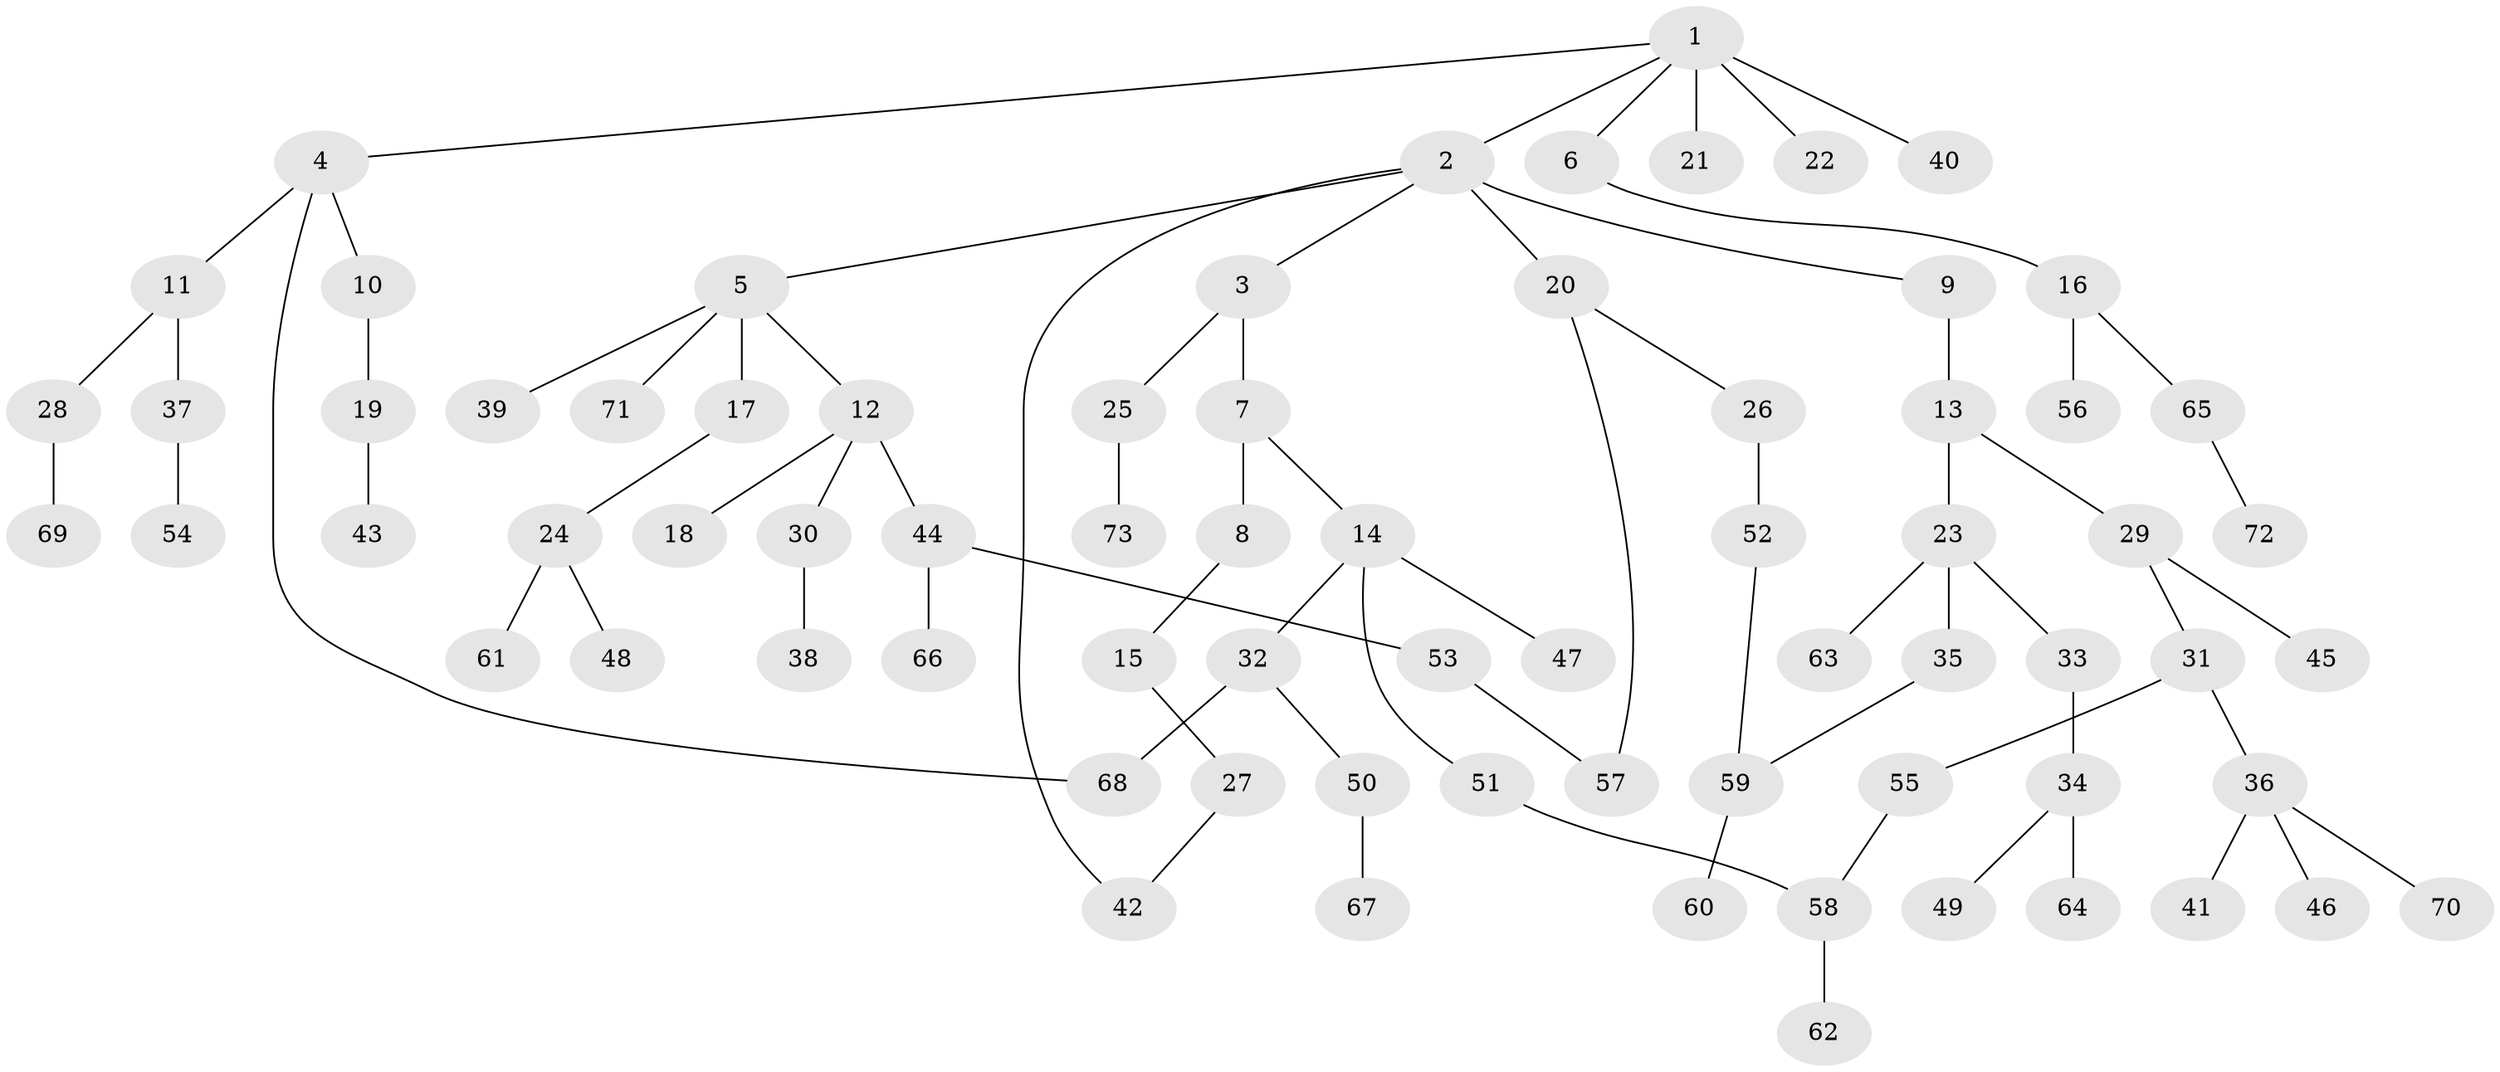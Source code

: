 // original degree distribution, {5: 0.0547945205479452, 4: 0.06164383561643835, 6: 0.02054794520547945, 3: 0.17123287671232876, 2: 0.2054794520547945, 1: 0.4863013698630137}
// Generated by graph-tools (version 1.1) at 2025/34/03/09/25 02:34:04]
// undirected, 73 vertices, 77 edges
graph export_dot {
graph [start="1"]
  node [color=gray90,style=filled];
  1;
  2;
  3;
  4;
  5;
  6;
  7;
  8;
  9;
  10;
  11;
  12;
  13;
  14;
  15;
  16;
  17;
  18;
  19;
  20;
  21;
  22;
  23;
  24;
  25;
  26;
  27;
  28;
  29;
  30;
  31;
  32;
  33;
  34;
  35;
  36;
  37;
  38;
  39;
  40;
  41;
  42;
  43;
  44;
  45;
  46;
  47;
  48;
  49;
  50;
  51;
  52;
  53;
  54;
  55;
  56;
  57;
  58;
  59;
  60;
  61;
  62;
  63;
  64;
  65;
  66;
  67;
  68;
  69;
  70;
  71;
  72;
  73;
  1 -- 2 [weight=1.0];
  1 -- 4 [weight=1.0];
  1 -- 6 [weight=1.0];
  1 -- 21 [weight=1.0];
  1 -- 22 [weight=2.0];
  1 -- 40 [weight=1.0];
  2 -- 3 [weight=1.0];
  2 -- 5 [weight=1.0];
  2 -- 9 [weight=1.0];
  2 -- 20 [weight=2.0];
  2 -- 42 [weight=1.0];
  3 -- 7 [weight=1.0];
  3 -- 25 [weight=1.0];
  4 -- 10 [weight=1.0];
  4 -- 11 [weight=1.0];
  4 -- 68 [weight=1.0];
  5 -- 12 [weight=1.0];
  5 -- 17 [weight=1.0];
  5 -- 39 [weight=1.0];
  5 -- 71 [weight=1.0];
  6 -- 16 [weight=1.0];
  7 -- 8 [weight=2.0];
  7 -- 14 [weight=1.0];
  8 -- 15 [weight=1.0];
  9 -- 13 [weight=3.0];
  10 -- 19 [weight=1.0];
  11 -- 28 [weight=1.0];
  11 -- 37 [weight=1.0];
  12 -- 18 [weight=1.0];
  12 -- 30 [weight=1.0];
  12 -- 44 [weight=1.0];
  13 -- 23 [weight=1.0];
  13 -- 29 [weight=1.0];
  14 -- 32 [weight=1.0];
  14 -- 47 [weight=1.0];
  14 -- 51 [weight=1.0];
  15 -- 27 [weight=1.0];
  16 -- 56 [weight=1.0];
  16 -- 65 [weight=1.0];
  17 -- 24 [weight=2.0];
  19 -- 43 [weight=1.0];
  20 -- 26 [weight=1.0];
  20 -- 57 [weight=1.0];
  23 -- 33 [weight=1.0];
  23 -- 35 [weight=1.0];
  23 -- 63 [weight=1.0];
  24 -- 48 [weight=1.0];
  24 -- 61 [weight=1.0];
  25 -- 73 [weight=1.0];
  26 -- 52 [weight=1.0];
  27 -- 42 [weight=1.0];
  28 -- 69 [weight=1.0];
  29 -- 31 [weight=1.0];
  29 -- 45 [weight=1.0];
  30 -- 38 [weight=2.0];
  31 -- 36 [weight=1.0];
  31 -- 55 [weight=1.0];
  32 -- 50 [weight=2.0];
  32 -- 68 [weight=1.0];
  33 -- 34 [weight=1.0];
  34 -- 49 [weight=1.0];
  34 -- 64 [weight=1.0];
  35 -- 59 [weight=1.0];
  36 -- 41 [weight=1.0];
  36 -- 46 [weight=1.0];
  36 -- 70 [weight=1.0];
  37 -- 54 [weight=1.0];
  44 -- 53 [weight=1.0];
  44 -- 66 [weight=1.0];
  50 -- 67 [weight=1.0];
  51 -- 58 [weight=1.0];
  52 -- 59 [weight=1.0];
  53 -- 57 [weight=1.0];
  55 -- 58 [weight=1.0];
  58 -- 62 [weight=1.0];
  59 -- 60 [weight=1.0];
  65 -- 72 [weight=1.0];
}
